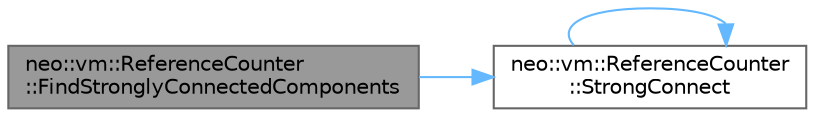 digraph "neo::vm::ReferenceCounter::FindStronglyConnectedComponents"
{
 // LATEX_PDF_SIZE
  bgcolor="transparent";
  edge [fontname=Helvetica,fontsize=10,labelfontname=Helvetica,labelfontsize=10];
  node [fontname=Helvetica,fontsize=10,shape=box,height=0.2,width=0.4];
  rankdir="LR";
  Node1 [id="Node000001",label="neo::vm::ReferenceCounter\l::FindStronglyConnectedComponents",height=0.2,width=0.4,color="gray40", fillcolor="grey60", style="filled", fontcolor="black",tooltip="Finds strongly connected components using Tarjan's algorithm."];
  Node1 -> Node2 [id="edge1_Node000001_Node000002",color="steelblue1",style="solid",tooltip=" "];
  Node2 [id="Node000002",label="neo::vm::ReferenceCounter\l::StrongConnect",height=0.2,width=0.4,color="grey40", fillcolor="white", style="filled",URL="$classneo_1_1vm_1_1_reference_counter.html#a8ba0eeb2a1a3673f08aace6154939f3e",tooltip="Helper method for Tarjan's algorithm to find strongly connected components."];
  Node2 -> Node2 [id="edge2_Node000002_Node000002",color="steelblue1",style="solid",tooltip=" "];
}
